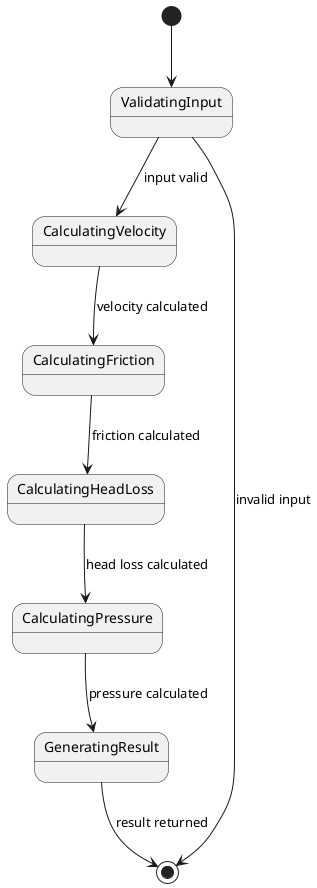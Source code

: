@startuml Flow State

[*] --> ValidatingInput
ValidatingInput --> CalculatingVelocity: input valid
ValidatingInput --> [*]: invalid input

CalculatingVelocity --> CalculatingFriction: velocity calculated
CalculatingFriction --> CalculatingHeadLoss: friction calculated
CalculatingHeadLoss --> CalculatingPressure: head loss calculated
CalculatingPressure --> GeneratingResult: pressure calculated
GeneratingResult --> [*]: result returned

@enduml
